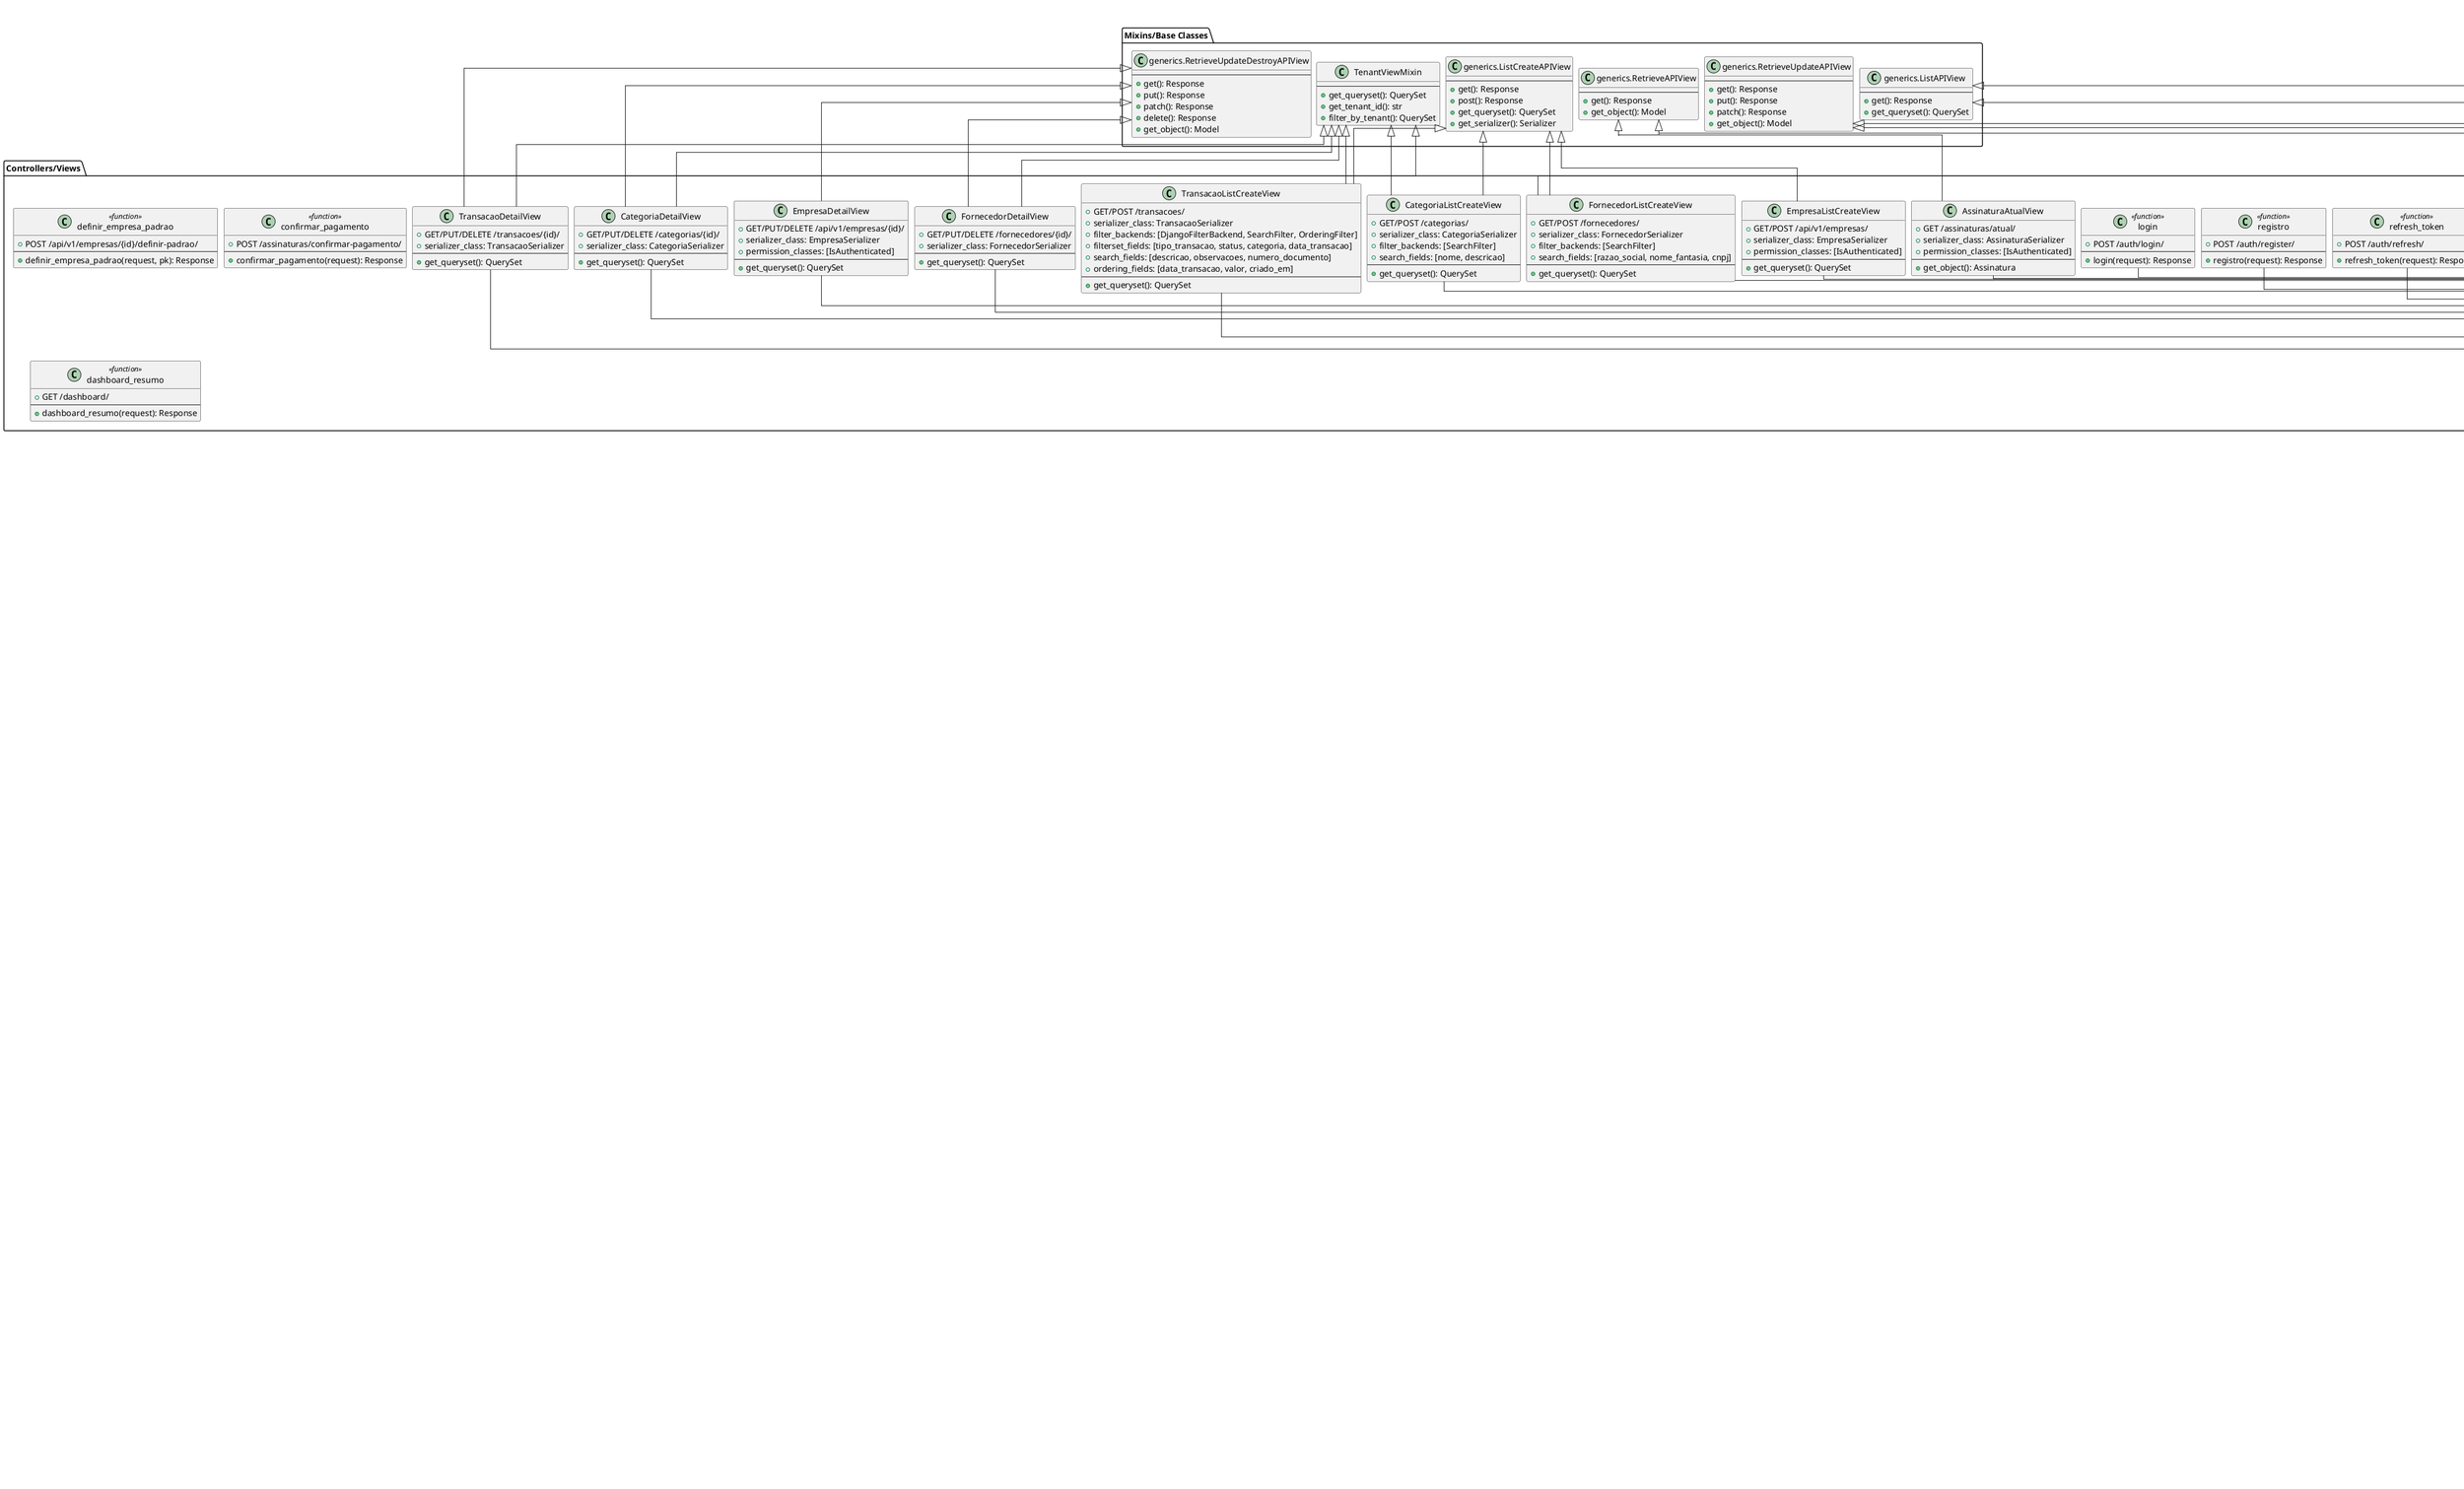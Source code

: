 @startuml complete_architecture
!define DIRECTION left to right direction
title Arquitetura Completa - API Gestão Financeira

skinparam linetype ortho
skinparam nodesep 10
skinparam ranksep 20

package "Controllers/Views" {
  
  class "registro" <<function>> {
    +POST /auth/register/
    --
    +registro(request): Response
  }
  
  class "login" <<function>> {
    +POST /auth/login/
    --
    +login(request): Response
  }
  
  class "refresh_token" <<function>> {
    +POST /auth/refresh/
    --
    +refresh_token(request): Response
  }
  
  class PerfilView {
    +GET/PUT /users/profile/
    +serializer_class: UsuarioSerializer
    +permission_classes: [IsAuthenticated]
    --
    +get_object(): Usuario
  }
  
  class ConfiguracaoView {
    +GET/PUT /users/configuracao/
    +serializer_class: ConfiguracaoUsuarioSerializer
    +permission_classes: [IsAuthenticated]
    --
    +get_object(): ConfiguracaoUsuario
  }
  
  class TransacaoListCreateView {
    +GET/POST /transacoes/
    +serializer_class: TransacaoSerializer
    +filter_backends: [DjangoFilterBackend, SearchFilter, OrderingFilter]
    +filterset_fields: [tipo_transacao, status, categoria, data_transacao]
    +search_fields: [descricao, observacoes, numero_documento]
    +ordering_fields: [data_transacao, valor, criado_em]
    --
    +get_queryset(): QuerySet
  }
  
  class TransacaoDetailView {
    +GET/PUT/DELETE /transacoes/{id}/
    +serializer_class: TransacaoSerializer
    --
    +get_queryset(): QuerySet
  }
  
  class CategoriaListCreateView {
    +GET/POST /categorias/
    +serializer_class: CategoriaSerializer
    +filter_backends: [SearchFilter]
    +search_fields: [nome, descricao]
    --
    +get_queryset(): QuerySet
  }
  
  class CategoriaDetailView {
    +GET/PUT/DELETE /categorias/{id}/
    +serializer_class: CategoriaSerializer
    --
    +get_queryset(): QuerySet
  }
  
  class FornecedorListCreateView {
    +GET/POST /fornecedores/
    +serializer_class: FornecedorSerializer
    +filter_backends: [SearchFilter]
    +search_fields: [razao_social, nome_fantasia, cnpj]
    --
    +get_queryset(): QuerySet
  }
  
  class FornecedorDetailView {
    +GET/PUT/DELETE /fornecedores/{id}/
    +serializer_class: FornecedorSerializer
    --
    +get_queryset(): QuerySet
  }
  
  class EmpresaListCreateView {
    +GET/POST /api/v1/empresas/
    +serializer_class: EmpresaSerializer
    +permission_classes: [IsAuthenticated]
    --
    +get_queryset(): QuerySet
  }
  
  class EmpresaDetailView {
    +GET/PUT/DELETE /api/v1/empresas/{id}/
    +serializer_class: EmpresaSerializer
    +permission_classes: [IsAuthenticated]
    --
    +get_queryset(): QuerySet
  }
  
  class "definir_empresa_padrao" <<function>> {
    +POST /api/v1/empresas/{id}/definir-padrao/
    --
    +definir_empresa_padrao(request, pk): Response
  }
  
  class PlanoListView {
    +GET /planos/
    +queryset: Plano.objects.filter(ativo=True)
    +serializer_class: PlanoSerializer
    +permission_classes: [AllowAny]
  }
  
  class AssinaturaAtualView {
    +GET /assinaturas/atual/
    +serializer_class: AssinaturaSerializer
    +permission_classes: [IsAuthenticated]
    --
    +get_object(): Assinatura
  }
  
  class "upgrade_assinatura" <<function>> {
    +POST /assinaturas/upgrade/
    --
    +upgrade_assinatura(request): Response
  }
  
  class "confirmar_pagamento" <<function>> {
    +POST /assinaturas/confirmar-pagamento/
    --
    +confirmar_pagamento(request): Response
  }
  
  class "dashboard_resumo" <<function>> {
    +GET /dashboard/
    --
    +dashboard_resumo(request): Response
  }
  
  class "upload_nota_fiscal" <<function>> {
    +POST /invoices/upload/
    --
    +upload_nota_fiscal(request): Response
  }
  
  class NotaFiscalStatusView {
    +GET /invoices/{id}/status/
    +serializer_class: NotaFiscalStatusSerializer
    +permission_classes: [IsAuthenticated]
    --
    +get_queryset(): QuerySet
  }
  
  class NotaFiscalListView {
    +GET /invoices/
    +serializer_class: NotaFiscalSerializer
    +permission_classes: [IsAuthenticated]
    --
    +get_queryset(): QuerySet
  }
}

package "Serializers" {
  
  class UsuarioRegistroSerializer {
    +senha: CharField(write_only=True)
    +senha_confirmacao: CharField(write_only=True)
    +fields: [nome, email, senha, senha_confirmacao]
    --
    +validate(attrs): dict
    +create(validated_data): Usuario
  }
  
  class UsuarioLoginSerializer {
    +email: EmailField()
    +senha: CharField()
    +application_id: CharField(required=True)
    --
    +validate(attrs): dict
  }
  
  class UsuarioSerializer {
    +fields: [id, nome, email, criado_em, atualizado_em]
    +read_only_fields: [id, criado_em, atualizado_em]
  }
  
  class ConfiguracaoUsuarioSerializer {
    +fields: [tema, moeda, formato_data, fuso_horario, notificacoes_email, notificacoes_push, backup_automatico]
  }
  
  class TransacaoSerializer {
    +categoria_nome: CharField(source=categoria.nome, read_only=True)
    +fornecedor_nome: CharField(source=fornecedor.razao_social, read_only=True)
    +valor_formatado: CharField(read_only=True)
    +fields: [id, descricao, valor, valor_formatado, data_transacao, tipo_transacao, status, observacoes, numero_documento, forma_pagamento, recorrente, categoria, categoria_nome, fornecedor, fornecedor_nome, criado_em, atualizado_em]
    --
    +create(validated_data): Transacao
    +validate(attrs): dict
    +validate_descricao(value): str
    +validate_observacoes(value): str
    +validate_numero_documento(value): str
  }
  
  class CategoriaSerializer {
    +fields: [id, nome, descricao, cor, icone, tipo_transacao, ativa, categoria_padrao]
    +read_only_fields: [id]
    --
    +create(validated_data): Categoria
  }
  
  class FornecedorSerializer {
    +total_transacoes: SerializerMethodField()
    +fields: [id, cnpj, razao_social, nome_fantasia, email, telefone, endereco, criado_automaticamente, ativo, total_transacoes]
    +read_only_fields: [id, criado_automaticamente, total_transacoes]
    --
    +get_total_transacoes(obj): int
    +validate_cnpj(value): str
    +validate_razao_social(value): str
    +validate_nome_fantasia(value): str
    +validate_endereco(value): str
  }
  
  class EmpresaSerializer {
    +fields: [id, cnpj, razao_social, nome_fantasia, tipo_empresa, ativa, empresa_padrao, criado_em, atualizado_em]
    +read_only_fields: [id, criado_em, atualizado_em]
    --
    +validate_cnpj(value): str
    +validate_razao_social(value): str
    +validate_nome_fantasia(value): str
    +create(validated_data): Empresa
  }
  
  class PlanoSerializer {
    +eh_gratuito: BooleanField(read_only=True)
    +fields: [id, nome, descricao, preco, eh_gratuito, limite_transacoes, limite_empresas, permite_relatorios, permite_exportacao, permite_notas_fiscais]
  }
  
  class AssinaturaSerializer {
    +plano: PlanoSerializer(read_only=True)
    +pode_criar_transacao: BooleanField(read_only=True)
    +pode_criar_empresa: BooleanField(read_only=True)
    +fields: [id, plano, status, data_inicio, data_fim, valor_pago, pode_criar_transacao, pode_criar_empresa, criado_em, atualizado_em]
    +read_only_fields: [id, data_inicio, data_fim, valor_pago, criado_em, atualizado_em]
  }
  
  class UpgradeAssinaturaSerializer {
    +plano_id: IntegerField()
    --
    +validate_plano_id(value): int
  }
  
  class NotaFiscalUploadSerializer {
    +file: FileField(write_only=True)
    +empresa_id: IntegerField(write_only=True)
    +fields: [file, empresa_id]
    --
    +validate_file(value): File
    +validate_empresa_id(value): int
    +create(validated_data): NotaFiscal
  }
  
  class NotaFiscalSerializer {
    +fornecedor: FornecedorSerializer(read_only=True)
    +fields: [id, arquivo_original, tipo_arquivo, status, chave_acesso, cnpj_emissor, razao_social_emissor, valor_total, data_emissao, fornecedor, transacao, erro_processamento, criado_em, processado_em]
    +read_only_fields: [id, chave_acesso, cnpj_emissor, razao_social_emissor, valor_total, data_emissao, dados_extraidos, criado_em, processado_em]
  }
  
  class NotaFiscalStatusSerializer {
    +fields: [id, status, dados_extraidos, transacao, erro_processamento, processado_em]
  }
}

package "Models" {
  
  class Usuario {
    +id: int
    +nome: CharField(255)
    +email: EmailField(unique=True)
    +ativo: BooleanField(default=True)
    +criado_em: DateTimeField(auto_now_add=True)
    +atualizado_em: DateTimeField(auto_now=True)
    +username: CharField (inherited)
    +password: CharField (inherited)
    --
    +__str__(): str
    +save(): void
  }
  
  class ConfiguracaoUsuario {
    +id: int
    +tema: CharField(10, choices=TEMA_CHOICES)
    +moeda: CharField(3, default='BRL')
    +formato_data: CharField(10, choices=FORMATO_DATA_CHOICES)
    +fuso_horario: CharField(50, default='America/Sao_Paulo')
    +notificacoes_email: BooleanField(default=True)
    +notificacoes_push: BooleanField(default=True)
    +backup_automatico: BooleanField(default=False)
    +criado_em: DateTimeField(auto_now_add=True)
    +atualizado_em: DateTimeField(auto_now=True)
  }
  
  class Empresa {
    +id: int
    +cnpj: CharField(18)
    +razao_social: CharField(255)
    +nome_fantasia: CharField(255, blank=True)
    +tipo_empresa: CharField(10, choices=TIPO_EMPRESA_CHOICES)
    +ativa: BooleanField(default=True)
    +empresa_padrao: BooleanField(default=False)
    +criado_em: DateTimeField(auto_now_add=True)
    +atualizado_em: DateTimeField(auto_now=True)
    --
    +__str__(): str
    +save(): void
  }
  
  class Transacao {
    +id: int
    +descricao: CharField(255)
    +valor: DecimalField(12, 2)
    +data_transacao: DateField()
    +tipo_transacao: CharField(10, choices=TIPO_TRANSACAO_CHOICES)
    +status: CharField(10, choices=STATUS_CHOICES)
    +observacoes: TextField(blank=True)
    +numero_documento: CharField(100, blank=True)
    +forma_pagamento: CharField(20, choices=FORMA_PAGAMENTO_CHOICES)
    +recorrente: BooleanField(default=False)
    +criado_em: DateTimeField(auto_now_add=True)
    +atualizado_em: DateTimeField(auto_now=True)
    +tenant_id: CharField (from TenantMixin)
    --
    +__str__(): str
    +valor_formatado(): str
  }
  
  class Categoria {
    +id: int
    +nome: CharField(100)
    +descricao: TextField(blank=True)
    +cor: CharField(7, blank=True)
    +icone: CharField(50, blank=True)
    +tipo_transacao: CharField(10, choices=TIPO_TRANSACAO_CHOICES)
    +ativa: BooleanField(default=True)
    +categoria_padrao: BooleanField(default=False)
    +criado_em: DateTimeField(auto_now_add=True)
    +tenant_id: CharField (from TenantMixin)
    --
    +__str__(): str
  }
  
  class Fornecedor {
    +id: int
    +cnpj: CharField(18)
    +razao_social: CharField(255)
    +nome_fantasia: CharField(255, blank=True)
    +email: EmailField(blank=True)
    +telefone: CharField(20, blank=True)
    +endereco: TextField(blank=True)
    +criado_automaticamente: BooleanField(default=False)
    +ativo: BooleanField(default=True)
    +criado_em: DateTimeField(auto_now_add=True)
    +atualizado_em: DateTimeField(auto_now=True)
    +tenant_id: CharField (from TenantMixin)
    --
    +__str__(): str
  }
  
  class Plano {
    +id: int
    +nome: CharField(50, unique=True)
    +descricao: TextField(blank=True)
    +preco: DecimalField(10, 2)
    +limite_transacoes: IntegerField(null=True, blank=True)
    +limite_empresas: IntegerField(default=1)
    +permite_relatorios: BooleanField(default=False)
    +permite_exportacao: BooleanField(default=False)
    +permite_notas_fiscais: BooleanField(default=False)
    +ativo: BooleanField(default=True)
    +criado_em: DateTimeField(auto_now_add=True)
    --
    +__str__(): str
    +eh_gratuito(): bool
  }
  
  class Assinatura {
    +id: int
    +status: CharField(15, choices=STATUS_CHOICES)
    +data_inicio: DateField()
    +data_fim: DateField(null=True, blank=True)
    +valor_pago: DecimalField(10, 2, null=True)
    +gateway_pagamento: CharField(50, blank=True)
    +id_transacao_gateway: CharField(255, blank=True)
    +criado_em: DateTimeField(auto_now_add=True)
    +atualizado_em: DateTimeField(auto_now=True)
    --
    +__str__(): str
    +pode_criar_transacao(): bool
    +pode_criar_empresa(): bool
  }
  
  class NotaFiscal {
    +id: int
    +arquivo_original: CharField(255)
    +caminho_arquivo: FileField(upload_to='notas_fiscais/%Y/%m/')
    +tipo_arquivo: CharField(5, choices=TIPO_ARQUIVO_CHOICES)
    +status: CharField(15, choices=STATUS_CHOICES)
    +chave_acesso: CharField(44, unique=True, null=True)
    +cnpj_emissor: CharField(18, blank=True)
    +razao_social_emissor: CharField(255, blank=True)
    +valor_total: DecimalField(12, 2, null=True)
    +data_emissao: DateField(null=True)
    +dados_extraidos: JSONField(null=True)
    +erro_processamento: TextField(blank=True)
    +criado_em: DateTimeField(auto_now_add=True)
    +processado_em: DateTimeField(null=True)
    --
    +__str__(): str
  }
  
  class TenantMixin {
    +tenant_id: CharField
    --
    +get_queryset(): QuerySet
    +save(): void
  }
}

package "Mixins/Base Classes" {
  
  class TenantViewMixin {
    --
    +get_queryset(): QuerySet
    +get_tenant_id(): str
    +filter_by_tenant(): QuerySet
  }
  
  class "generics.ListCreateAPIView" as ListCreateAPIView {
    --
    +get(): Response
    +post(): Response
    +get_queryset(): QuerySet
    +get_serializer(): Serializer
  }
  
  class "generics.RetrieveUpdateDestroyAPIView" as RetrieveUpdateDestroyAPIView {
    --
    +get(): Response
    +put(): Response
    +patch(): Response
    +delete(): Response
    +get_object(): Model
  }
  
  class "generics.RetrieveUpdateAPIView" as RetrieveUpdateAPIView {
    --
    +get(): Response
    +put(): Response
    +patch(): Response
    +get_object(): Model
  }
  
  class "generics.ListAPIView" as ListAPIView {
    --
    +get(): Response
    +get_queryset(): QuerySet
  }
  
  class "generics.RetrieveAPIView" as RetrieveAPIView {
    --
    +get(): Response
    +get_object(): Model
  }
}

' Relacionamentos Controllers -> Serializers
registro --> UsuarioRegistroSerializer
login --> UsuarioLoginSerializer
refresh_token --> UsuarioSerializer
PerfilView --> UsuarioSerializer
ConfiguracaoView --> ConfiguracaoUsuarioSerializer
TransacaoListCreateView --> TransacaoSerializer
TransacaoDetailView --> TransacaoSerializer
CategoriaListCreateView --> CategoriaSerializer
CategoriaDetailView --> CategoriaSerializer
FornecedorListCreateView --> FornecedorSerializer
FornecedorDetailView --> FornecedorSerializer
EmpresaListCreateView --> EmpresaSerializer
EmpresaDetailView --> EmpresaSerializer
PlanoListView --> PlanoSerializer
AssinaturaAtualView --> AssinaturaSerializer
upgrade_assinatura --> UpgradeAssinaturaSerializer
upload_nota_fiscal --> NotaFiscalUploadSerializer
NotaFiscalStatusView --> NotaFiscalStatusSerializer
NotaFiscalListView --> NotaFiscalSerializer

' Relacionamentos Serializers -> Models
UsuarioRegistroSerializer --> Usuario
UsuarioLoginSerializer --> Usuario
UsuarioSerializer --> Usuario
ConfiguracaoUsuarioSerializer --> ConfiguracaoUsuario
TransacaoSerializer --> Transacao
CategoriaSerializer --> Categoria
FornecedorSerializer --> Fornecedor
EmpresaSerializer --> Empresa
PlanoSerializer --> Plano
AssinaturaSerializer --> Assinatura
UpgradeAssinaturaSerializer --> Plano
NotaFiscalUploadSerializer --> NotaFiscal
NotaFiscalSerializer --> NotaFiscal
NotaFiscalStatusSerializer --> NotaFiscal

' Herança Views
TenantViewMixin <|-- TransacaoListCreateView
TenantViewMixin <|-- TransacaoDetailView
TenantViewMixin <|-- CategoriaListCreateView
TenantViewMixin <|-- CategoriaDetailView
TenantViewMixin <|-- FornecedorListCreateView
TenantViewMixin <|-- FornecedorDetailView

ListCreateAPIView <|-- TransacaoListCreateView
ListCreateAPIView <|-- CategoriaListCreateView
ListCreateAPIView <|-- FornecedorListCreateView
ListCreateAPIView <|-- EmpresaListCreateView

RetrieveUpdateDestroyAPIView <|-- TransacaoDetailView
RetrieveUpdateDestroyAPIView <|-- CategoriaDetailView
RetrieveUpdateDestroyAPIView <|-- FornecedorDetailView
RetrieveUpdateDestroyAPIView <|-- EmpresaDetailView

RetrieveUpdateAPIView <|-- PerfilView
RetrieveUpdateAPIView <|-- ConfiguracaoView

ListAPIView <|-- PlanoListView
ListAPIView <|-- NotaFiscalListView

RetrieveAPIView <|-- AssinaturaAtualView
RetrieveAPIView <|-- NotaFiscalStatusView

' Herança Models
TenantMixin <|-- Transacao
TenantMixin <|-- Categoria
TenantMixin <|-- Fornecedor

' Relacionamentos entre Models
Usuario ||--|| ConfiguracaoUsuario : configuracao
Usuario ||--o{ Empresa : empresas
Usuario ||--|| Assinatura : assinatura
Empresa ||--o{ Transacao : transacoes
Empresa ||--o{ Categoria : categorias
Empresa ||--o{ Fornecedor : fornecedores
Empresa ||--o{ NotaFiscal : notas_fiscais
Categoria ||--o{ Transacao : categoria
Fornecedor ||--o{ Transacao : fornecedor
Fornecedor ||--o{ NotaFiscal : notas_fiscais
Transacao ||--o| NotaFiscal : nota_fiscal
Plano ||--o{ Assinatura : assinaturas

@enduml